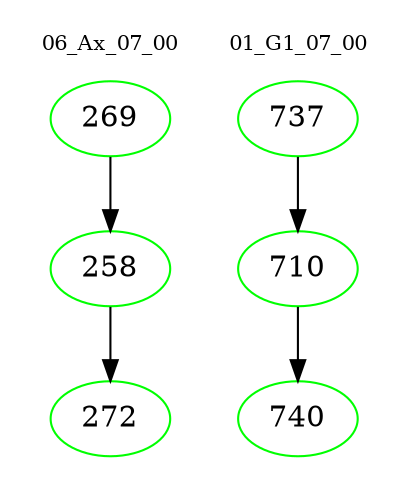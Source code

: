 digraph{
subgraph cluster_0 {
color = white
label = "06_Ax_07_00";
fontsize=10;
T0_269 [label="269", color="green"]
T0_269 -> T0_258 [color="black"]
T0_258 [label="258", color="green"]
T0_258 -> T0_272 [color="black"]
T0_272 [label="272", color="green"]
}
subgraph cluster_1 {
color = white
label = "01_G1_07_00";
fontsize=10;
T1_737 [label="737", color="green"]
T1_737 -> T1_710 [color="black"]
T1_710 [label="710", color="green"]
T1_710 -> T1_740 [color="black"]
T1_740 [label="740", color="green"]
}
}
